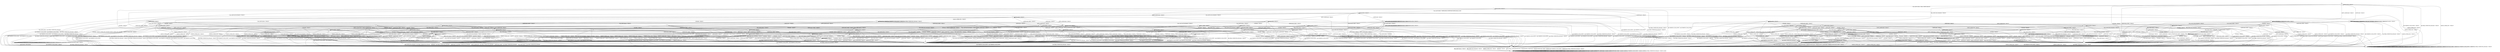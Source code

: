 digraph h15 {
s0 [label="s0"];
s1 [label="s1"];
s2 [label="s2"];
s6 [label="s6"];
s8 [label="s8"];
s11 [label="s11"];
s17 [label="s17"];
s22 [label="s22"];
s3 [label="s3"];
s4 [label="s4"];
s7 [label="s7"];
s9 [label="s9"];
s10 [label="s10"];
s15 [label="s15"];
s18 [label="s18"];
s23 [label="s23"];
s26 [label="s26"];
s29 [label="s29"];
s37 [label="s37"];
s44 [label="s44"];
s58 [label="s58"];
s5 [label="s5"];
s12 [label="s12"];
s16 [label="s16"];
s19 [label="s19"];
s20 [label="s20"];
s24 [label="s24"];
s25 [label="s25"];
s27 [label="s27"];
s30 [label="s30"];
s32 [label="s32"];
s39 [label="s39"];
s41 [label="s41"];
s47 [label="s47"];
s49 [label="s49"];
s59 [label="s59"];
s60 [label="s60"];
s61 [label="s61"];
s64 [label="s64"];
s13 [label="s13"];
s21 [label="s21"];
s28 [label="s28"];
s31 [label="s31"];
s33 [label="s33"];
s38 [label="s38"];
s40 [label="s40"];
s45 [label="s45"];
s50 [label="s50"];
s51 [label="s51"];
s52 [label="s52"];
s65 [label="s65"];
s14 [label="s14"];
s34 [label="s34"];
s35 [label="s35"];
s36 [label="s36"];
s46 [label="s46"];
s48 [label="s48"];
s53 [label="s53"];
s54 [label="s54"];
s55 [label="s55"];
s42 [label="s42"];
s43 [label="s43"];
s57 [label="s57"];
s62 [label="s62"];
s63 [label="s63"];
s56 [label="s56"];
s66 [label="s66"];
s0 -> s1 [label="RSA_CLIENT_HELLO / HELLO_VERIFY_REQUEST"];
s0 -> s2 [label="RSA_CLIENT_KEY_EXCHANGE / TIMEOUT"];
s0 -> s8 [label="CHANGE_CIPHER_SPEC / TIMEOUT"];
s0 -> s11 [label="FINISHED / TIMEOUT"];
s0 -> s0 [label="APPLICATION / TIMEOUT"];
s0 -> s22 [label="CERTIFICATE / TIMEOUT"];
s0 -> s17 [label="EMPTY_CERTIFICATE / TIMEOUT"];
s0 -> s11 [label="CERTIFICATE_VERIFY / TIMEOUT"];
s0 -> s6 [label="Alert(WARNING,CLOSE_NOTIFY) / TIMEOUT"];
s0 -> s6 [label="Alert(FATAL,UNEXPECTED_MESSAGE) / TIMEOUT"];
s1 -> s3 [label="RSA_CLIENT_HELLO / SERVER_HELLO,CERTIFICATE,SERVER_HELLO_DONE"];
s1 -> s4 [label="RSA_CLIENT_KEY_EXCHANGE / TIMEOUT"];
s1 -> s8 [label="CHANGE_CIPHER_SPEC / TIMEOUT"];
s1 -> s9 [label="FINISHED / TIMEOUT"];
s1 -> s1 [label="APPLICATION / TIMEOUT"];
s1 -> s15 [label="CERTIFICATE / TIMEOUT"];
s1 -> s18 [label="EMPTY_CERTIFICATE / TIMEOUT"];
s1 -> s9 [label="CERTIFICATE_VERIFY / TIMEOUT"];
s1 -> s6 [label="Alert(WARNING,CLOSE_NOTIFY) / Alert(WARNING,CLOSE_NOTIFY)"];
s1 -> s6 [label="Alert(FATAL,UNEXPECTED_MESSAGE) / TIMEOUT"];
s2 -> s23 [label="RSA_CLIENT_HELLO / TIMEOUT"];
s2 -> s11 [label="RSA_CLIENT_KEY_EXCHANGE / TIMEOUT"];
s2 -> s10 [label="CHANGE_CIPHER_SPEC / TIMEOUT"];
s2 -> s29 [label="FINISHED / TIMEOUT"];
s2 -> s2 [label="APPLICATION / TIMEOUT"];
s2 -> s44 [label="CERTIFICATE / TIMEOUT"];
s2 -> s44 [label="EMPTY_CERTIFICATE / TIMEOUT"];
s2 -> s58 [label="CERTIFICATE_VERIFY / TIMEOUT"];
s2 -> s6 [label="Alert(WARNING,CLOSE_NOTIFY) / TIMEOUT"];
s2 -> s6 [label="Alert(FATAL,UNEXPECTED_MESSAGE) / TIMEOUT"];
s6 -> s7 [label="RSA_CLIENT_HELLO / TIMEOUT"];
s6 -> s7 [label="RSA_CLIENT_KEY_EXCHANGE / TIMEOUT"];
s6 -> s7 [label="CHANGE_CIPHER_SPEC / TIMEOUT"];
s6 -> s7 [label="FINISHED / TIMEOUT"];
s6 -> s7 [label="APPLICATION / TIMEOUT"];
s6 -> s7 [label="CERTIFICATE / TIMEOUT"];
s6 -> s7 [label="EMPTY_CERTIFICATE / TIMEOUT"];
s6 -> s7 [label="CERTIFICATE_VERIFY / TIMEOUT"];
s6 -> s7 [label="Alert(WARNING,CLOSE_NOTIFY) / TIMEOUT"];
s6 -> s7 [label="Alert(FATAL,UNEXPECTED_MESSAGE) / TIMEOUT"];
s8 -> s8 [label="RSA_CLIENT_HELLO / TIMEOUT"];
s8 -> s8 [label="RSA_CLIENT_KEY_EXCHANGE / TIMEOUT"];
s8 -> s8 [label="CHANGE_CIPHER_SPEC / TIMEOUT"];
s8 -> s8 [label="FINISHED / TIMEOUT"];
s8 -> s8 [label="APPLICATION / TIMEOUT"];
s8 -> s8 [label="CERTIFICATE / TIMEOUT"];
s8 -> s8 [label="EMPTY_CERTIFICATE / TIMEOUT"];
s8 -> s8 [label="CERTIFICATE_VERIFY / TIMEOUT"];
s8 -> s8 [label="Alert(WARNING,CLOSE_NOTIFY) / TIMEOUT"];
s8 -> s8 [label="Alert(FATAL,UNEXPECTED_MESSAGE) / TIMEOUT"];
s11 -> s11 [label="RSA_CLIENT_HELLO / TIMEOUT"];
s11 -> s11 [label="RSA_CLIENT_KEY_EXCHANGE / TIMEOUT"];
s11 -> s8 [label="CHANGE_CIPHER_SPEC / TIMEOUT"];
s11 -> s11 [label="FINISHED / TIMEOUT"];
s11 -> s11 [label="APPLICATION / TIMEOUT"];
s11 -> s11 [label="CERTIFICATE / TIMEOUT"];
s11 -> s11 [label="EMPTY_CERTIFICATE / TIMEOUT"];
s11 -> s11 [label="CERTIFICATE_VERIFY / TIMEOUT"];
s11 -> s6 [label="Alert(WARNING,CLOSE_NOTIFY) / TIMEOUT"];
s11 -> s6 [label="Alert(FATAL,UNEXPECTED_MESSAGE) / TIMEOUT"];
s17 -> s17 [label="RSA_CLIENT_HELLO / TIMEOUT"];
s17 -> s44 [label="RSA_CLIENT_KEY_EXCHANGE / TIMEOUT"];
s17 -> s10 [label="CHANGE_CIPHER_SPEC / TIMEOUT"];
s17 -> s37 [label="FINISHED / TIMEOUT"];
s17 -> s17 [label="APPLICATION / TIMEOUT"];
s17 -> s11 [label="CERTIFICATE / TIMEOUT"];
s17 -> s11 [label="EMPTY_CERTIFICATE / TIMEOUT"];
s17 -> s26 [label="CERTIFICATE_VERIFY / TIMEOUT"];
s17 -> s6 [label="Alert(WARNING,CLOSE_NOTIFY) / TIMEOUT"];
s17 -> s6 [label="Alert(FATAL,UNEXPECTED_MESSAGE) / TIMEOUT"];
s22 -> s22 [label="RSA_CLIENT_HELLO / TIMEOUT"];
s22 -> s22 [label="RSA_CLIENT_KEY_EXCHANGE / TIMEOUT"];
s22 -> s8 [label="CHANGE_CIPHER_SPEC / TIMEOUT"];
s22 -> s22 [label="FINISHED / TIMEOUT"];
s22 -> s22 [label="APPLICATION / TIMEOUT"];
s22 -> s11 [label="CERTIFICATE / TIMEOUT"];
s22 -> s11 [label="EMPTY_CERTIFICATE / TIMEOUT"];
s22 -> s26 [label="CERTIFICATE_VERIFY / TIMEOUT"];
s22 -> s6 [label="Alert(WARNING,CLOSE_NOTIFY) / TIMEOUT"];
s22 -> s6 [label="Alert(FATAL,UNEXPECTED_MESSAGE) / TIMEOUT"];
s3 -> s6 [label="RSA_CLIENT_HELLO / Alert(FATAL,UNEXPECTED_MESSAGE)"];
s3 -> s12 [label="RSA_CLIENT_KEY_EXCHANGE / TIMEOUT"];
s3 -> s8 [label="CHANGE_CIPHER_SPEC / TIMEOUT"];
s3 -> s9 [label="FINISHED / TIMEOUT"];
s3 -> s3 [label="APPLICATION / TIMEOUT"];
s3 -> s15 [label="CERTIFICATE / TIMEOUT"];
s3 -> s18 [label="EMPTY_CERTIFICATE / TIMEOUT"];
s3 -> s9 [label="CERTIFICATE_VERIFY / TIMEOUT"];
s3 -> s6 [label="Alert(WARNING,CLOSE_NOTIFY) / Alert(WARNING,CLOSE_NOTIFY)"];
s3 -> s6 [label="Alert(FATAL,UNEXPECTED_MESSAGE) / TIMEOUT"];
s4 -> s24 [label="RSA_CLIENT_HELLO / TIMEOUT"];
s4 -> s9 [label="RSA_CLIENT_KEY_EXCHANGE / TIMEOUT"];
s4 -> s5 [label="CHANGE_CIPHER_SPEC / TIMEOUT"];
s4 -> s30 [label="FINISHED / TIMEOUT"];
s4 -> s4 [label="APPLICATION / TIMEOUT"];
s4 -> s20 [label="CERTIFICATE / TIMEOUT"];
s4 -> s20 [label="EMPTY_CERTIFICATE / TIMEOUT"];
s4 -> s16 [label="CERTIFICATE_VERIFY / TIMEOUT"];
s4 -> s6 [label="Alert(WARNING,CLOSE_NOTIFY) / Alert(WARNING,CLOSE_NOTIFY)"];
s4 -> s6 [label="Alert(FATAL,UNEXPECTED_MESSAGE) / TIMEOUT"];
s7 -> s7 [label="RSA_CLIENT_HELLO / SOCKET_CLOSED"];
s7 -> s7 [label="RSA_CLIENT_KEY_EXCHANGE / SOCKET_CLOSED"];
s7 -> s7 [label="CHANGE_CIPHER_SPEC / SOCKET_CLOSED"];
s7 -> s7 [label="FINISHED / SOCKET_CLOSED"];
s7 -> s7 [label="APPLICATION / SOCKET_CLOSED"];
s7 -> s7 [label="CERTIFICATE / SOCKET_CLOSED"];
s7 -> s7 [label="EMPTY_CERTIFICATE / SOCKET_CLOSED"];
s7 -> s7 [label="CERTIFICATE_VERIFY / SOCKET_CLOSED"];
s7 -> s7 [label="Alert(WARNING,CLOSE_NOTIFY) / SOCKET_CLOSED"];
s7 -> s7 [label="Alert(FATAL,UNEXPECTED_MESSAGE) / SOCKET_CLOSED"];
s9 -> s9 [label="RSA_CLIENT_HELLO / TIMEOUT"];
s9 -> s9 [label="RSA_CLIENT_KEY_EXCHANGE / TIMEOUT"];
s9 -> s8 [label="CHANGE_CIPHER_SPEC / TIMEOUT"];
s9 -> s9 [label="FINISHED / TIMEOUT"];
s9 -> s9 [label="APPLICATION / TIMEOUT"];
s9 -> s9 [label="CERTIFICATE / TIMEOUT"];
s9 -> s9 [label="EMPTY_CERTIFICATE / TIMEOUT"];
s9 -> s9 [label="CERTIFICATE_VERIFY / TIMEOUT"];
s9 -> s6 [label="Alert(WARNING,CLOSE_NOTIFY) / Alert(WARNING,CLOSE_NOTIFY)"];
s9 -> s6 [label="Alert(FATAL,UNEXPECTED_MESSAGE) / TIMEOUT"];
s10 -> s6 [label="RSA_CLIENT_HELLO / TIMEOUT"];
s10 -> s6 [label="RSA_CLIENT_KEY_EXCHANGE / TIMEOUT"];
s10 -> s8 [label="CHANGE_CIPHER_SPEC / TIMEOUT"];
s10 -> s6 [label="FINISHED / TIMEOUT"];
s10 -> s10 [label="APPLICATION / TIMEOUT"];
s10 -> s6 [label="CERTIFICATE / TIMEOUT"];
s10 -> s6 [label="EMPTY_CERTIFICATE / TIMEOUT"];
s10 -> s6 [label="CERTIFICATE_VERIFY / TIMEOUT"];
s10 -> s10 [label="Alert(WARNING,CLOSE_NOTIFY) / TIMEOUT"];
s10 -> s10 [label="Alert(FATAL,UNEXPECTED_MESSAGE) / TIMEOUT"];
s15 -> s25 [label="RSA_CLIENT_HELLO / TIMEOUT"];
s15 -> s15 [label="RSA_CLIENT_KEY_EXCHANGE / TIMEOUT"];
s15 -> s8 [label="CHANGE_CIPHER_SPEC / TIMEOUT"];
s15 -> s15 [label="FINISHED / TIMEOUT"];
s15 -> s15 [label="APPLICATION / TIMEOUT"];
s15 -> s9 [label="CERTIFICATE / TIMEOUT"];
s15 -> s9 [label="EMPTY_CERTIFICATE / TIMEOUT"];
s15 -> s19 [label="CERTIFICATE_VERIFY / TIMEOUT"];
s15 -> s6 [label="Alert(WARNING,CLOSE_NOTIFY) / Alert(WARNING,CLOSE_NOTIFY)"];
s15 -> s6 [label="Alert(FATAL,UNEXPECTED_MESSAGE) / TIMEOUT"];
s18 -> s27 [label="RSA_CLIENT_HELLO / TIMEOUT"];
s18 -> s20 [label="RSA_CLIENT_KEY_EXCHANGE / TIMEOUT"];
s18 -> s5 [label="CHANGE_CIPHER_SPEC / TIMEOUT"];
s18 -> s41 [label="FINISHED / TIMEOUT"];
s18 -> s18 [label="APPLICATION / TIMEOUT"];
s18 -> s9 [label="CERTIFICATE / TIMEOUT"];
s18 -> s9 [label="EMPTY_CERTIFICATE / TIMEOUT"];
s18 -> s19 [label="CERTIFICATE_VERIFY / TIMEOUT"];
s18 -> s6 [label="Alert(WARNING,CLOSE_NOTIFY) / Alert(WARNING,CLOSE_NOTIFY)"];
s18 -> s6 [label="Alert(FATAL,UNEXPECTED_MESSAGE) / TIMEOUT"];
s23 -> s11 [label="RSA_CLIENT_HELLO / TIMEOUT"];
s23 -> s11 [label="RSA_CLIENT_KEY_EXCHANGE / TIMEOUT"];
s23 -> s10 [label="CHANGE_CIPHER_SPEC / TIMEOUT"];
s23 -> s32 [label="FINISHED / TIMEOUT"];
s23 -> s23 [label="APPLICATION / TIMEOUT"];
s23 -> s47 [label="CERTIFICATE / TIMEOUT"];
s23 -> s47 [label="EMPTY_CERTIFICATE / TIMEOUT"];
s23 -> s23 [label="CERTIFICATE_VERIFY / TIMEOUT"];
s23 -> s6 [label="Alert(WARNING,CLOSE_NOTIFY) / TIMEOUT"];
s23 -> s6 [label="Alert(FATAL,UNEXPECTED_MESSAGE) / TIMEOUT"];
s26 -> s59 [label="RSA_CLIENT_HELLO / TIMEOUT"];
s26 -> s60 [label="RSA_CLIENT_KEY_EXCHANGE / TIMEOUT"];
s26 -> s10 [label="CHANGE_CIPHER_SPEC / TIMEOUT"];
s26 -> s39 [label="FINISHED / TIMEOUT"];
s26 -> s26 [label="APPLICATION / TIMEOUT"];
s26 -> s11 [label="CERTIFICATE / TIMEOUT"];
s26 -> s11 [label="EMPTY_CERTIFICATE / TIMEOUT"];
s26 -> s11 [label="CERTIFICATE_VERIFY / TIMEOUT"];
s26 -> s6 [label="Alert(WARNING,CLOSE_NOTIFY) / TIMEOUT"];
s26 -> s6 [label="Alert(FATAL,UNEXPECTED_MESSAGE) / TIMEOUT"];
s29 -> s32 [label="RSA_CLIENT_HELLO / TIMEOUT"];
s29 -> s11 [label="RSA_CLIENT_KEY_EXCHANGE / TIMEOUT"];
s29 -> s10 [label="CHANGE_CIPHER_SPEC / TIMEOUT"];
s29 -> s11 [label="FINISHED / TIMEOUT"];
s29 -> s29 [label="APPLICATION / TIMEOUT"];
s29 -> s49 [label="CERTIFICATE / TIMEOUT"];
s29 -> s49 [label="EMPTY_CERTIFICATE / TIMEOUT"];
s29 -> s61 [label="CERTIFICATE_VERIFY / TIMEOUT"];
s29 -> s6 [label="Alert(WARNING,CLOSE_NOTIFY) / TIMEOUT"];
s29 -> s6 [label="Alert(FATAL,UNEXPECTED_MESSAGE) / TIMEOUT"];
s37 -> s64 [label="RSA_CLIENT_HELLO / TIMEOUT"];
s37 -> s49 [label="RSA_CLIENT_KEY_EXCHANGE / TIMEOUT"];
s37 -> s10 [label="CHANGE_CIPHER_SPEC / TIMEOUT"];
s37 -> s11 [label="FINISHED / TIMEOUT"];
s37 -> s37 [label="APPLICATION / TIMEOUT"];
s37 -> s11 [label="CERTIFICATE / TIMEOUT"];
s37 -> s11 [label="EMPTY_CERTIFICATE / TIMEOUT"];
s37 -> s39 [label="CERTIFICATE_VERIFY / TIMEOUT"];
s37 -> s6 [label="Alert(WARNING,CLOSE_NOTIFY) / TIMEOUT"];
s37 -> s6 [label="Alert(FATAL,UNEXPECTED_MESSAGE) / TIMEOUT"];
s44 -> s47 [label="RSA_CLIENT_HELLO / TIMEOUT"];
s44 -> s11 [label="RSA_CLIENT_KEY_EXCHANGE / TIMEOUT"];
s44 -> s10 [label="CHANGE_CIPHER_SPEC / TIMEOUT"];
s44 -> s49 [label="FINISHED / TIMEOUT"];
s44 -> s44 [label="APPLICATION / TIMEOUT"];
s44 -> s11 [label="CERTIFICATE / TIMEOUT"];
s44 -> s11 [label="EMPTY_CERTIFICATE / TIMEOUT"];
s44 -> s60 [label="CERTIFICATE_VERIFY / TIMEOUT"];
s44 -> s6 [label="Alert(WARNING,CLOSE_NOTIFY) / TIMEOUT"];
s44 -> s6 [label="Alert(FATAL,UNEXPECTED_MESSAGE) / TIMEOUT"];
s58 -> s23 [label="RSA_CLIENT_HELLO / TIMEOUT"];
s58 -> s11 [label="RSA_CLIENT_KEY_EXCHANGE / TIMEOUT"];
s58 -> s10 [label="CHANGE_CIPHER_SPEC / TIMEOUT"];
s58 -> s61 [label="FINISHED / TIMEOUT"];
s58 -> s58 [label="APPLICATION / TIMEOUT"];
s58 -> s60 [label="CERTIFICATE / TIMEOUT"];
s58 -> s60 [label="EMPTY_CERTIFICATE / TIMEOUT"];
s58 -> s11 [label="CERTIFICATE_VERIFY / TIMEOUT"];
s58 -> s6 [label="Alert(WARNING,CLOSE_NOTIFY) / TIMEOUT"];
s58 -> s6 [label="Alert(FATAL,UNEXPECTED_MESSAGE) / TIMEOUT"];
s5 -> s6 [label="RSA_CLIENT_HELLO / Alert(FATAL,UNEXPECTED_MESSAGE)"];
s5 -> s6 [label="RSA_CLIENT_KEY_EXCHANGE / Alert(FATAL,UNEXPECTED_MESSAGE)"];
s5 -> s8 [label="CHANGE_CIPHER_SPEC / TIMEOUT"];
s5 -> s6 [label="FINISHED / Alert(FATAL,UNEXPECTED_MESSAGE)"];
s5 -> s5 [label="APPLICATION / TIMEOUT"];
s5 -> s6 [label="CERTIFICATE / Alert(FATAL,UNEXPECTED_MESSAGE)"];
s5 -> s6 [label="EMPTY_CERTIFICATE / Alert(FATAL,UNEXPECTED_MESSAGE)"];
s5 -> s6 [label="CERTIFICATE_VERIFY / Alert(FATAL,UNEXPECTED_MESSAGE)"];
s5 -> s5 [label="Alert(WARNING,CLOSE_NOTIFY) / TIMEOUT"];
s5 -> s5 [label="Alert(FATAL,UNEXPECTED_MESSAGE) / TIMEOUT"];
s12 -> s24 [label="RSA_CLIENT_HELLO / TIMEOUT"];
s12 -> s9 [label="RSA_CLIENT_KEY_EXCHANGE / TIMEOUT"];
s12 -> s13 [label="CHANGE_CIPHER_SPEC / TIMEOUT"];
s12 -> s30 [label="FINISHED / TIMEOUT"];
s12 -> s12 [label="APPLICATION / TIMEOUT"];
s12 -> s20 [label="CERTIFICATE / TIMEOUT"];
s12 -> s20 [label="EMPTY_CERTIFICATE / TIMEOUT"];
s12 -> s16 [label="CERTIFICATE_VERIFY / TIMEOUT"];
s12 -> s6 [label="Alert(WARNING,CLOSE_NOTIFY) / Alert(WARNING,CLOSE_NOTIFY)"];
s12 -> s6 [label="Alert(FATAL,UNEXPECTED_MESSAGE) / TIMEOUT"];
s16 -> s51 [label="RSA_CLIENT_HELLO / TIMEOUT"];
s16 -> s9 [label="RSA_CLIENT_KEY_EXCHANGE / TIMEOUT"];
s16 -> s5 [label="CHANGE_CIPHER_SPEC / TIMEOUT"];
s16 -> s31 [label="FINISHED / TIMEOUT"];
s16 -> s16 [label="APPLICATION / TIMEOUT"];
s16 -> s21 [label="CERTIFICATE / TIMEOUT"];
s16 -> s21 [label="EMPTY_CERTIFICATE / TIMEOUT"];
s16 -> s9 [label="CERTIFICATE_VERIFY / TIMEOUT"];
s16 -> s6 [label="Alert(WARNING,CLOSE_NOTIFY) / Alert(WARNING,CLOSE_NOTIFY)"];
s16 -> s6 [label="Alert(FATAL,UNEXPECTED_MESSAGE) / TIMEOUT"];
s19 -> s52 [label="RSA_CLIENT_HELLO / TIMEOUT"];
s19 -> s21 [label="RSA_CLIENT_KEY_EXCHANGE / TIMEOUT"];
s19 -> s5 [label="CHANGE_CIPHER_SPEC / TIMEOUT"];
s19 -> s38 [label="FINISHED / TIMEOUT"];
s19 -> s19 [label="APPLICATION / TIMEOUT"];
s19 -> s9 [label="CERTIFICATE / TIMEOUT"];
s19 -> s9 [label="EMPTY_CERTIFICATE / TIMEOUT"];
s19 -> s9 [label="CERTIFICATE_VERIFY / TIMEOUT"];
s19 -> s6 [label="Alert(WARNING,CLOSE_NOTIFY) / Alert(WARNING,CLOSE_NOTIFY)"];
s19 -> s6 [label="Alert(FATAL,UNEXPECTED_MESSAGE) / TIMEOUT"];
s20 -> s28 [label="RSA_CLIENT_HELLO / TIMEOUT"];
s20 -> s9 [label="RSA_CLIENT_KEY_EXCHANGE / TIMEOUT"];
s20 -> s5 [label="CHANGE_CIPHER_SPEC / TIMEOUT"];
s20 -> s45 [label="FINISHED / TIMEOUT"];
s20 -> s20 [label="APPLICATION / TIMEOUT"];
s20 -> s9 [label="CERTIFICATE / TIMEOUT"];
s20 -> s9 [label="EMPTY_CERTIFICATE / TIMEOUT"];
s20 -> s21 [label="CERTIFICATE_VERIFY / TIMEOUT"];
s20 -> s6 [label="Alert(WARNING,CLOSE_NOTIFY) / Alert(WARNING,CLOSE_NOTIFY)"];
s20 -> s6 [label="Alert(FATAL,UNEXPECTED_MESSAGE) / TIMEOUT"];
s24 -> s9 [label="RSA_CLIENT_HELLO / TIMEOUT"];
s24 -> s9 [label="RSA_CLIENT_KEY_EXCHANGE / TIMEOUT"];
s24 -> s5 [label="CHANGE_CIPHER_SPEC / TIMEOUT"];
s24 -> s33 [label="FINISHED / TIMEOUT"];
s24 -> s24 [label="APPLICATION / TIMEOUT"];
s24 -> s28 [label="CERTIFICATE / TIMEOUT"];
s24 -> s28 [label="EMPTY_CERTIFICATE / TIMEOUT"];
s24 -> s51 [label="CERTIFICATE_VERIFY / TIMEOUT"];
s24 -> s6 [label="Alert(WARNING,CLOSE_NOTIFY) / Alert(WARNING,CLOSE_NOTIFY)"];
s24 -> s6 [label="Alert(FATAL,UNEXPECTED_MESSAGE) / TIMEOUT"];
s25 -> s9 [label="RSA_CLIENT_HELLO / TIMEOUT"];
s25 -> s25 [label="RSA_CLIENT_KEY_EXCHANGE / TIMEOUT"];
s25 -> s8 [label="CHANGE_CIPHER_SPEC / TIMEOUT"];
s25 -> s25 [label="FINISHED / TIMEOUT"];
s25 -> s25 [label="APPLICATION / TIMEOUT"];
s25 -> s9 [label="CERTIFICATE / TIMEOUT"];
s25 -> s9 [label="EMPTY_CERTIFICATE / TIMEOUT"];
s25 -> s52 [label="CERTIFICATE_VERIFY / TIMEOUT"];
s25 -> s6 [label="Alert(WARNING,CLOSE_NOTIFY) / Alert(WARNING,CLOSE_NOTIFY)"];
s25 -> s6 [label="Alert(FATAL,UNEXPECTED_MESSAGE) / TIMEOUT"];
s27 -> s9 [label="RSA_CLIENT_HELLO / TIMEOUT"];
s27 -> s28 [label="RSA_CLIENT_KEY_EXCHANGE / TIMEOUT"];
s27 -> s5 [label="CHANGE_CIPHER_SPEC / TIMEOUT"];
s27 -> s40 [label="FINISHED / TIMEOUT"];
s27 -> s27 [label="APPLICATION / TIMEOUT"];
s27 -> s9 [label="CERTIFICATE / TIMEOUT"];
s27 -> s9 [label="EMPTY_CERTIFICATE / TIMEOUT"];
s27 -> s52 [label="CERTIFICATE_VERIFY / TIMEOUT"];
s27 -> s6 [label="Alert(WARNING,CLOSE_NOTIFY) / Alert(WARNING,CLOSE_NOTIFY)"];
s27 -> s6 [label="Alert(FATAL,UNEXPECTED_MESSAGE) / TIMEOUT"];
s30 -> s33 [label="RSA_CLIENT_HELLO / TIMEOUT"];
s30 -> s9 [label="RSA_CLIENT_KEY_EXCHANGE / TIMEOUT"];
s30 -> s5 [label="CHANGE_CIPHER_SPEC / TIMEOUT"];
s30 -> s9 [label="FINISHED / TIMEOUT"];
s30 -> s30 [label="APPLICATION / TIMEOUT"];
s30 -> s45 [label="CERTIFICATE / TIMEOUT"];
s30 -> s45 [label="EMPTY_CERTIFICATE / TIMEOUT"];
s30 -> s31 [label="CERTIFICATE_VERIFY / TIMEOUT"];
s30 -> s6 [label="Alert(WARNING,CLOSE_NOTIFY) / Alert(WARNING,CLOSE_NOTIFY)"];
s30 -> s6 [label="Alert(FATAL,UNEXPECTED_MESSAGE) / TIMEOUT"];
s32 -> s11 [label="RSA_CLIENT_HELLO / TIMEOUT"];
s32 -> s11 [label="RSA_CLIENT_KEY_EXCHANGE / TIMEOUT"];
s32 -> s10 [label="CHANGE_CIPHER_SPEC / TIMEOUT"];
s32 -> s11 [label="FINISHED / TIMEOUT"];
s32 -> s32 [label="APPLICATION / TIMEOUT"];
s32 -> s50 [label="CERTIFICATE / TIMEOUT"];
s32 -> s50 [label="EMPTY_CERTIFICATE / TIMEOUT"];
s32 -> s32 [label="CERTIFICATE_VERIFY / TIMEOUT"];
s32 -> s6 [label="Alert(WARNING,CLOSE_NOTIFY) / TIMEOUT"];
s32 -> s6 [label="Alert(FATAL,UNEXPECTED_MESSAGE) / TIMEOUT"];
s39 -> s64 [label="RSA_CLIENT_HELLO / TIMEOUT"];
s39 -> s65 [label="RSA_CLIENT_KEY_EXCHANGE / TIMEOUT"];
s39 -> s10 [label="CHANGE_CIPHER_SPEC / TIMEOUT"];
s39 -> s11 [label="FINISHED / TIMEOUT"];
s39 -> s39 [label="APPLICATION / TIMEOUT"];
s39 -> s11 [label="CERTIFICATE / TIMEOUT"];
s39 -> s11 [label="EMPTY_CERTIFICATE / TIMEOUT"];
s39 -> s11 [label="CERTIFICATE_VERIFY / TIMEOUT"];
s39 -> s6 [label="Alert(WARNING,CLOSE_NOTIFY) / TIMEOUT"];
s39 -> s6 [label="Alert(FATAL,UNEXPECTED_MESSAGE) / TIMEOUT"];
s41 -> s40 [label="RSA_CLIENT_HELLO / TIMEOUT"];
s41 -> s45 [label="RSA_CLIENT_KEY_EXCHANGE / TIMEOUT"];
s41 -> s5 [label="CHANGE_CIPHER_SPEC / TIMEOUT"];
s41 -> s9 [label="FINISHED / TIMEOUT"];
s41 -> s41 [label="APPLICATION / TIMEOUT"];
s41 -> s9 [label="CERTIFICATE / TIMEOUT"];
s41 -> s9 [label="EMPTY_CERTIFICATE / TIMEOUT"];
s41 -> s38 [label="CERTIFICATE_VERIFY / TIMEOUT"];
s41 -> s6 [label="Alert(WARNING,CLOSE_NOTIFY) / Alert(WARNING,CLOSE_NOTIFY)"];
s41 -> s6 [label="Alert(FATAL,UNEXPECTED_MESSAGE) / TIMEOUT"];
s47 -> s11 [label="RSA_CLIENT_HELLO / TIMEOUT"];
s47 -> s11 [label="RSA_CLIENT_KEY_EXCHANGE / TIMEOUT"];
s47 -> s10 [label="CHANGE_CIPHER_SPEC / TIMEOUT"];
s47 -> s50 [label="FINISHED / TIMEOUT"];
s47 -> s47 [label="APPLICATION / TIMEOUT"];
s47 -> s11 [label="CERTIFICATE / TIMEOUT"];
s47 -> s11 [label="EMPTY_CERTIFICATE / TIMEOUT"];
s47 -> s47 [label="CERTIFICATE_VERIFY / TIMEOUT"];
s47 -> s6 [label="Alert(WARNING,CLOSE_NOTIFY) / TIMEOUT"];
s47 -> s6 [label="Alert(FATAL,UNEXPECTED_MESSAGE) / TIMEOUT"];
s49 -> s50 [label="RSA_CLIENT_HELLO / TIMEOUT"];
s49 -> s11 [label="RSA_CLIENT_KEY_EXCHANGE / TIMEOUT"];
s49 -> s10 [label="CHANGE_CIPHER_SPEC / TIMEOUT"];
s49 -> s11 [label="FINISHED / TIMEOUT"];
s49 -> s49 [label="APPLICATION / TIMEOUT"];
s49 -> s11 [label="CERTIFICATE / TIMEOUT"];
s49 -> s11 [label="EMPTY_CERTIFICATE / TIMEOUT"];
s49 -> s65 [label="CERTIFICATE_VERIFY / TIMEOUT"];
s49 -> s6 [label="Alert(WARNING,CLOSE_NOTIFY) / TIMEOUT"];
s49 -> s6 [label="Alert(FATAL,UNEXPECTED_MESSAGE) / TIMEOUT"];
s59 -> s11 [label="RSA_CLIENT_HELLO / TIMEOUT"];
s59 -> s47 [label="RSA_CLIENT_KEY_EXCHANGE / TIMEOUT"];
s59 -> s10 [label="CHANGE_CIPHER_SPEC / TIMEOUT"];
s59 -> s64 [label="FINISHED / TIMEOUT"];
s59 -> s59 [label="APPLICATION / TIMEOUT"];
s59 -> s11 [label="CERTIFICATE / TIMEOUT"];
s59 -> s11 [label="EMPTY_CERTIFICATE / TIMEOUT"];
s59 -> s11 [label="CERTIFICATE_VERIFY / TIMEOUT"];
s59 -> s6 [label="Alert(WARNING,CLOSE_NOTIFY) / TIMEOUT"];
s59 -> s6 [label="Alert(FATAL,UNEXPECTED_MESSAGE) / TIMEOUT"];
s60 -> s47 [label="RSA_CLIENT_HELLO / TIMEOUT"];
s60 -> s11 [label="RSA_CLIENT_KEY_EXCHANGE / TIMEOUT"];
s60 -> s10 [label="CHANGE_CIPHER_SPEC / TIMEOUT"];
s60 -> s65 [label="FINISHED / TIMEOUT"];
s60 -> s60 [label="APPLICATION / TIMEOUT"];
s60 -> s11 [label="CERTIFICATE / TIMEOUT"];
s60 -> s11 [label="EMPTY_CERTIFICATE / TIMEOUT"];
s60 -> s11 [label="CERTIFICATE_VERIFY / TIMEOUT"];
s60 -> s6 [label="Alert(WARNING,CLOSE_NOTIFY) / TIMEOUT"];
s60 -> s6 [label="Alert(FATAL,UNEXPECTED_MESSAGE) / TIMEOUT"];
s61 -> s32 [label="RSA_CLIENT_HELLO / TIMEOUT"];
s61 -> s11 [label="RSA_CLIENT_KEY_EXCHANGE / TIMEOUT"];
s61 -> s10 [label="CHANGE_CIPHER_SPEC / TIMEOUT"];
s61 -> s11 [label="FINISHED / TIMEOUT"];
s61 -> s61 [label="APPLICATION / TIMEOUT"];
s61 -> s65 [label="CERTIFICATE / TIMEOUT"];
s61 -> s65 [label="EMPTY_CERTIFICATE / TIMEOUT"];
s61 -> s11 [label="CERTIFICATE_VERIFY / TIMEOUT"];
s61 -> s6 [label="Alert(WARNING,CLOSE_NOTIFY) / TIMEOUT"];
s61 -> s6 [label="Alert(FATAL,UNEXPECTED_MESSAGE) / TIMEOUT"];
s64 -> s11 [label="RSA_CLIENT_HELLO / TIMEOUT"];
s64 -> s50 [label="RSA_CLIENT_KEY_EXCHANGE / TIMEOUT"];
s64 -> s10 [label="CHANGE_CIPHER_SPEC / TIMEOUT"];
s64 -> s11 [label="FINISHED / TIMEOUT"];
s64 -> s64 [label="APPLICATION / TIMEOUT"];
s64 -> s11 [label="CERTIFICATE / TIMEOUT"];
s64 -> s11 [label="EMPTY_CERTIFICATE / TIMEOUT"];
s64 -> s64 [label="CERTIFICATE_VERIFY / TIMEOUT"];
s64 -> s6 [label="Alert(WARNING,CLOSE_NOTIFY) / TIMEOUT"];
s64 -> s6 [label="Alert(FATAL,UNEXPECTED_MESSAGE) / TIMEOUT"];
s13 -> s34 [label="RSA_CLIENT_HELLO / TIMEOUT"];
s13 -> s9 [label="RSA_CLIENT_KEY_EXCHANGE / TIMEOUT"];
s13 -> s8 [label="CHANGE_CIPHER_SPEC / TIMEOUT"];
s13 -> s14 [label="FINISHED / CHANGE_CIPHER_SPEC,FINISHED,CHANGE_CIPHER_SPEC,FINISHED"];
s13 -> s13 [label="APPLICATION / TIMEOUT"];
s13 -> s35 [label="CERTIFICATE / TIMEOUT"];
s13 -> s35 [label="EMPTY_CERTIFICATE / TIMEOUT"];
s13 -> s36 [label="CERTIFICATE_VERIFY / TIMEOUT"];
s13 -> s13 [label="Alert(WARNING,CLOSE_NOTIFY) / TIMEOUT"];
s13 -> s13 [label="Alert(FATAL,UNEXPECTED_MESSAGE) / TIMEOUT"];
s21 -> s53 [label="RSA_CLIENT_HELLO / TIMEOUT"];
s21 -> s9 [label="RSA_CLIENT_KEY_EXCHANGE / TIMEOUT"];
s21 -> s5 [label="CHANGE_CIPHER_SPEC / TIMEOUT"];
s21 -> s46 [label="FINISHED / TIMEOUT"];
s21 -> s21 [label="APPLICATION / TIMEOUT"];
s21 -> s9 [label="CERTIFICATE / TIMEOUT"];
s21 -> s9 [label="EMPTY_CERTIFICATE / TIMEOUT"];
s21 -> s9 [label="CERTIFICATE_VERIFY / TIMEOUT"];
s21 -> s6 [label="Alert(WARNING,CLOSE_NOTIFY) / Alert(WARNING,CLOSE_NOTIFY)"];
s21 -> s6 [label="Alert(FATAL,UNEXPECTED_MESSAGE) / TIMEOUT"];
s28 -> s9 [label="RSA_CLIENT_HELLO / TIMEOUT"];
s28 -> s9 [label="RSA_CLIENT_KEY_EXCHANGE / TIMEOUT"];
s28 -> s5 [label="CHANGE_CIPHER_SPEC / TIMEOUT"];
s28 -> s48 [label="FINISHED / TIMEOUT"];
s28 -> s28 [label="APPLICATION / TIMEOUT"];
s28 -> s9 [label="CERTIFICATE / TIMEOUT"];
s28 -> s9 [label="EMPTY_CERTIFICATE / TIMEOUT"];
s28 -> s53 [label="CERTIFICATE_VERIFY / TIMEOUT"];
s28 -> s6 [label="Alert(WARNING,CLOSE_NOTIFY) / Alert(WARNING,CLOSE_NOTIFY)"];
s28 -> s6 [label="Alert(FATAL,UNEXPECTED_MESSAGE) / TIMEOUT"];
s31 -> s54 [label="RSA_CLIENT_HELLO / TIMEOUT"];
s31 -> s9 [label="RSA_CLIENT_KEY_EXCHANGE / TIMEOUT"];
s31 -> s5 [label="CHANGE_CIPHER_SPEC / TIMEOUT"];
s31 -> s9 [label="FINISHED / TIMEOUT"];
s31 -> s31 [label="APPLICATION / TIMEOUT"];
s31 -> s46 [label="CERTIFICATE / TIMEOUT"];
s31 -> s46 [label="EMPTY_CERTIFICATE / TIMEOUT"];
s31 -> s9 [label="CERTIFICATE_VERIFY / TIMEOUT"];
s31 -> s6 [label="Alert(WARNING,CLOSE_NOTIFY) / Alert(WARNING,CLOSE_NOTIFY)"];
s31 -> s6 [label="Alert(FATAL,UNEXPECTED_MESSAGE) / TIMEOUT"];
s33 -> s9 [label="RSA_CLIENT_HELLO / TIMEOUT"];
s33 -> s9 [label="RSA_CLIENT_KEY_EXCHANGE / TIMEOUT"];
s33 -> s5 [label="CHANGE_CIPHER_SPEC / TIMEOUT"];
s33 -> s9 [label="FINISHED / TIMEOUT"];
s33 -> s33 [label="APPLICATION / TIMEOUT"];
s33 -> s48 [label="CERTIFICATE / TIMEOUT"];
s33 -> s48 [label="EMPTY_CERTIFICATE / TIMEOUT"];
s33 -> s54 [label="CERTIFICATE_VERIFY / TIMEOUT"];
s33 -> s6 [label="Alert(WARNING,CLOSE_NOTIFY) / Alert(WARNING,CLOSE_NOTIFY)"];
s33 -> s6 [label="Alert(FATAL,UNEXPECTED_MESSAGE) / TIMEOUT"];
s38 -> s55 [label="RSA_CLIENT_HELLO / TIMEOUT"];
s38 -> s46 [label="RSA_CLIENT_KEY_EXCHANGE / TIMEOUT"];
s38 -> s5 [label="CHANGE_CIPHER_SPEC / TIMEOUT"];
s38 -> s9 [label="FINISHED / TIMEOUT"];
s38 -> s38 [label="APPLICATION / TIMEOUT"];
s38 -> s9 [label="CERTIFICATE / TIMEOUT"];
s38 -> s9 [label="EMPTY_CERTIFICATE / TIMEOUT"];
s38 -> s9 [label="CERTIFICATE_VERIFY / TIMEOUT"];
s38 -> s6 [label="Alert(WARNING,CLOSE_NOTIFY) / Alert(WARNING,CLOSE_NOTIFY)"];
s38 -> s6 [label="Alert(FATAL,UNEXPECTED_MESSAGE) / TIMEOUT"];
s40 -> s9 [label="RSA_CLIENT_HELLO / TIMEOUT"];
s40 -> s48 [label="RSA_CLIENT_KEY_EXCHANGE / TIMEOUT"];
s40 -> s5 [label="CHANGE_CIPHER_SPEC / TIMEOUT"];
s40 -> s9 [label="FINISHED / TIMEOUT"];
s40 -> s40 [label="APPLICATION / TIMEOUT"];
s40 -> s9 [label="CERTIFICATE / TIMEOUT"];
s40 -> s9 [label="EMPTY_CERTIFICATE / TIMEOUT"];
s40 -> s55 [label="CERTIFICATE_VERIFY / TIMEOUT"];
s40 -> s6 [label="Alert(WARNING,CLOSE_NOTIFY) / Alert(WARNING,CLOSE_NOTIFY)"];
s40 -> s6 [label="Alert(FATAL,UNEXPECTED_MESSAGE) / TIMEOUT"];
s45 -> s48 [label="RSA_CLIENT_HELLO / TIMEOUT"];
s45 -> s9 [label="RSA_CLIENT_KEY_EXCHANGE / TIMEOUT"];
s45 -> s5 [label="CHANGE_CIPHER_SPEC / TIMEOUT"];
s45 -> s9 [label="FINISHED / TIMEOUT"];
s45 -> s45 [label="APPLICATION / TIMEOUT"];
s45 -> s9 [label="CERTIFICATE / TIMEOUT"];
s45 -> s9 [label="EMPTY_CERTIFICATE / TIMEOUT"];
s45 -> s46 [label="CERTIFICATE_VERIFY / TIMEOUT"];
s45 -> s6 [label="Alert(WARNING,CLOSE_NOTIFY) / Alert(WARNING,CLOSE_NOTIFY)"];
s45 -> s6 [label="Alert(FATAL,UNEXPECTED_MESSAGE) / TIMEOUT"];
s50 -> s11 [label="RSA_CLIENT_HELLO / TIMEOUT"];
s50 -> s11 [label="RSA_CLIENT_KEY_EXCHANGE / TIMEOUT"];
s50 -> s10 [label="CHANGE_CIPHER_SPEC / TIMEOUT"];
s50 -> s11 [label="FINISHED / TIMEOUT"];
s50 -> s50 [label="APPLICATION / TIMEOUT"];
s50 -> s11 [label="CERTIFICATE / TIMEOUT"];
s50 -> s11 [label="EMPTY_CERTIFICATE / TIMEOUT"];
s50 -> s50 [label="CERTIFICATE_VERIFY / TIMEOUT"];
s50 -> s6 [label="Alert(WARNING,CLOSE_NOTIFY) / TIMEOUT"];
s50 -> s6 [label="Alert(FATAL,UNEXPECTED_MESSAGE) / TIMEOUT"];
s51 -> s9 [label="RSA_CLIENT_HELLO / TIMEOUT"];
s51 -> s9 [label="RSA_CLIENT_KEY_EXCHANGE / TIMEOUT"];
s51 -> s5 [label="CHANGE_CIPHER_SPEC / TIMEOUT"];
s51 -> s54 [label="FINISHED / TIMEOUT"];
s51 -> s51 [label="APPLICATION / TIMEOUT"];
s51 -> s53 [label="CERTIFICATE / TIMEOUT"];
s51 -> s53 [label="EMPTY_CERTIFICATE / TIMEOUT"];
s51 -> s9 [label="CERTIFICATE_VERIFY / TIMEOUT"];
s51 -> s6 [label="Alert(WARNING,CLOSE_NOTIFY) / Alert(WARNING,CLOSE_NOTIFY)"];
s51 -> s6 [label="Alert(FATAL,UNEXPECTED_MESSAGE) / TIMEOUT"];
s52 -> s9 [label="RSA_CLIENT_HELLO / TIMEOUT"];
s52 -> s53 [label="RSA_CLIENT_KEY_EXCHANGE / TIMEOUT"];
s52 -> s5 [label="CHANGE_CIPHER_SPEC / TIMEOUT"];
s52 -> s55 [label="FINISHED / TIMEOUT"];
s52 -> s52 [label="APPLICATION / TIMEOUT"];
s52 -> s9 [label="CERTIFICATE / TIMEOUT"];
s52 -> s9 [label="EMPTY_CERTIFICATE / TIMEOUT"];
s52 -> s9 [label="CERTIFICATE_VERIFY / TIMEOUT"];
s52 -> s6 [label="Alert(WARNING,CLOSE_NOTIFY) / Alert(WARNING,CLOSE_NOTIFY)"];
s52 -> s6 [label="Alert(FATAL,UNEXPECTED_MESSAGE) / TIMEOUT"];
s65 -> s50 [label="RSA_CLIENT_HELLO / TIMEOUT"];
s65 -> s11 [label="RSA_CLIENT_KEY_EXCHANGE / TIMEOUT"];
s65 -> s10 [label="CHANGE_CIPHER_SPEC / TIMEOUT"];
s65 -> s11 [label="FINISHED / TIMEOUT"];
s65 -> s65 [label="APPLICATION / TIMEOUT"];
s65 -> s11 [label="CERTIFICATE / TIMEOUT"];
s65 -> s11 [label="EMPTY_CERTIFICATE / TIMEOUT"];
s65 -> s11 [label="CERTIFICATE_VERIFY / TIMEOUT"];
s65 -> s6 [label="Alert(WARNING,CLOSE_NOTIFY) / TIMEOUT"];
s65 -> s6 [label="Alert(FATAL,UNEXPECTED_MESSAGE) / TIMEOUT"];
s14 -> s14 [label="RSA_CLIENT_HELLO / TIMEOUT"];
s14 -> s14 [label="RSA_CLIENT_KEY_EXCHANGE / TIMEOUT"];
s14 -> s8 [label="CHANGE_CIPHER_SPEC / TIMEOUT"];
s14 -> s14 [label="FINISHED / TIMEOUT"];
s14 -> s6 [label="APPLICATION / APPLICATION"];
s14 -> s14 [label="CERTIFICATE / TIMEOUT"];
s14 -> s14 [label="EMPTY_CERTIFICATE / TIMEOUT"];
s14 -> s14 [label="CERTIFICATE_VERIFY / TIMEOUT"];
s14 -> s6 [label="Alert(WARNING,CLOSE_NOTIFY) / TIMEOUT"];
s14 -> s6 [label="Alert(FATAL,UNEXPECTED_MESSAGE) / TIMEOUT"];
s34 -> s9 [label="RSA_CLIENT_HELLO / TIMEOUT"];
s34 -> s9 [label="RSA_CLIENT_KEY_EXCHANGE / TIMEOUT"];
s34 -> s5 [label="CHANGE_CIPHER_SPEC / TIMEOUT"];
s34 -> s33 [label="FINISHED / TIMEOUT"];
s34 -> s9 [label="APPLICATION / TIMEOUT"];
s34 -> s42 [label="CERTIFICATE / TIMEOUT"];
s34 -> s42 [label="EMPTY_CERTIFICATE / TIMEOUT"];
s34 -> s51 [label="CERTIFICATE_VERIFY / TIMEOUT"];
s34 -> s6 [label="Alert(WARNING,CLOSE_NOTIFY) / Alert(WARNING,CLOSE_NOTIFY)"];
s34 -> s6 [label="Alert(FATAL,UNEXPECTED_MESSAGE) / TIMEOUT"];
s35 -> s42 [label="RSA_CLIENT_HELLO / TIMEOUT"];
s35 -> s9 [label="RSA_CLIENT_KEY_EXCHANGE / TIMEOUT"];
s35 -> s5 [label="CHANGE_CIPHER_SPEC / TIMEOUT"];
s35 -> s62 [label="FINISHED / TIMEOUT"];
s35 -> s9 [label="APPLICATION / TIMEOUT"];
s35 -> s9 [label="CERTIFICATE / TIMEOUT"];
s35 -> s9 [label="EMPTY_CERTIFICATE / TIMEOUT"];
s35 -> s43 [label="CERTIFICATE_VERIFY / TIMEOUT"];
s35 -> s6 [label="Alert(WARNING,CLOSE_NOTIFY) / Alert(WARNING,CLOSE_NOTIFY)"];
s35 -> s6 [label="Alert(FATAL,UNEXPECTED_MESSAGE) / TIMEOUT"];
s36 -> s51 [label="RSA_CLIENT_HELLO / TIMEOUT"];
s36 -> s9 [label="RSA_CLIENT_KEY_EXCHANGE / TIMEOUT"];
s36 -> s5 [label="CHANGE_CIPHER_SPEC / TIMEOUT"];
s36 -> s63 [label="FINISHED / TIMEOUT"];
s36 -> s9 [label="APPLICATION / TIMEOUT"];
s36 -> s43 [label="CERTIFICATE / TIMEOUT"];
s36 -> s43 [label="EMPTY_CERTIFICATE / TIMEOUT"];
s36 -> s9 [label="CERTIFICATE_VERIFY / TIMEOUT"];
s36 -> s6 [label="Alert(WARNING,CLOSE_NOTIFY) / Alert(WARNING,CLOSE_NOTIFY)"];
s36 -> s6 [label="Alert(FATAL,UNEXPECTED_MESSAGE) / TIMEOUT"];
s46 -> s57 [label="RSA_CLIENT_HELLO / TIMEOUT"];
s46 -> s9 [label="RSA_CLIENT_KEY_EXCHANGE / TIMEOUT"];
s46 -> s5 [label="CHANGE_CIPHER_SPEC / TIMEOUT"];
s46 -> s9 [label="FINISHED / TIMEOUT"];
s46 -> s46 [label="APPLICATION / TIMEOUT"];
s46 -> s9 [label="CERTIFICATE / TIMEOUT"];
s46 -> s9 [label="EMPTY_CERTIFICATE / TIMEOUT"];
s46 -> s9 [label="CERTIFICATE_VERIFY / TIMEOUT"];
s46 -> s6 [label="Alert(WARNING,CLOSE_NOTIFY) / Alert(WARNING,CLOSE_NOTIFY)"];
s46 -> s6 [label="Alert(FATAL,UNEXPECTED_MESSAGE) / TIMEOUT"];
s48 -> s9 [label="RSA_CLIENT_HELLO / TIMEOUT"];
s48 -> s9 [label="RSA_CLIENT_KEY_EXCHANGE / TIMEOUT"];
s48 -> s5 [label="CHANGE_CIPHER_SPEC / TIMEOUT"];
s48 -> s9 [label="FINISHED / TIMEOUT"];
s48 -> s48 [label="APPLICATION / TIMEOUT"];
s48 -> s9 [label="CERTIFICATE / TIMEOUT"];
s48 -> s9 [label="EMPTY_CERTIFICATE / TIMEOUT"];
s48 -> s57 [label="CERTIFICATE_VERIFY / TIMEOUT"];
s48 -> s6 [label="Alert(WARNING,CLOSE_NOTIFY) / Alert(WARNING,CLOSE_NOTIFY)"];
s48 -> s6 [label="Alert(FATAL,UNEXPECTED_MESSAGE) / TIMEOUT"];
s53 -> s9 [label="RSA_CLIENT_HELLO / TIMEOUT"];
s53 -> s9 [label="RSA_CLIENT_KEY_EXCHANGE / TIMEOUT"];
s53 -> s5 [label="CHANGE_CIPHER_SPEC / TIMEOUT"];
s53 -> s57 [label="FINISHED / TIMEOUT"];
s53 -> s53 [label="APPLICATION / TIMEOUT"];
s53 -> s9 [label="CERTIFICATE / TIMEOUT"];
s53 -> s9 [label="EMPTY_CERTIFICATE / TIMEOUT"];
s53 -> s9 [label="CERTIFICATE_VERIFY / TIMEOUT"];
s53 -> s6 [label="Alert(WARNING,CLOSE_NOTIFY) / Alert(WARNING,CLOSE_NOTIFY)"];
s53 -> s6 [label="Alert(FATAL,UNEXPECTED_MESSAGE) / TIMEOUT"];
s54 -> s9 [label="RSA_CLIENT_HELLO / TIMEOUT"];
s54 -> s9 [label="RSA_CLIENT_KEY_EXCHANGE / TIMEOUT"];
s54 -> s5 [label="CHANGE_CIPHER_SPEC / TIMEOUT"];
s54 -> s9 [label="FINISHED / TIMEOUT"];
s54 -> s54 [label="APPLICATION / TIMEOUT"];
s54 -> s57 [label="CERTIFICATE / TIMEOUT"];
s54 -> s57 [label="EMPTY_CERTIFICATE / TIMEOUT"];
s54 -> s9 [label="CERTIFICATE_VERIFY / TIMEOUT"];
s54 -> s6 [label="Alert(WARNING,CLOSE_NOTIFY) / Alert(WARNING,CLOSE_NOTIFY)"];
s54 -> s6 [label="Alert(FATAL,UNEXPECTED_MESSAGE) / TIMEOUT"];
s55 -> s9 [label="RSA_CLIENT_HELLO / TIMEOUT"];
s55 -> s57 [label="RSA_CLIENT_KEY_EXCHANGE / TIMEOUT"];
s55 -> s5 [label="CHANGE_CIPHER_SPEC / TIMEOUT"];
s55 -> s9 [label="FINISHED / TIMEOUT"];
s55 -> s55 [label="APPLICATION / TIMEOUT"];
s55 -> s9 [label="CERTIFICATE / TIMEOUT"];
s55 -> s9 [label="EMPTY_CERTIFICATE / TIMEOUT"];
s55 -> s9 [label="CERTIFICATE_VERIFY / TIMEOUT"];
s55 -> s6 [label="Alert(WARNING,CLOSE_NOTIFY) / Alert(WARNING,CLOSE_NOTIFY)"];
s55 -> s6 [label="Alert(FATAL,UNEXPECTED_MESSAGE) / TIMEOUT"];
s42 -> s9 [label="RSA_CLIENT_HELLO / TIMEOUT"];
s42 -> s9 [label="RSA_CLIENT_KEY_EXCHANGE / TIMEOUT"];
s42 -> s5 [label="CHANGE_CIPHER_SPEC / TIMEOUT"];
s42 -> s48 [label="FINISHED / TIMEOUT"];
s42 -> s9 [label="APPLICATION / TIMEOUT"];
s42 -> s9 [label="CERTIFICATE / TIMEOUT"];
s42 -> s9 [label="EMPTY_CERTIFICATE / TIMEOUT"];
s42 -> s56 [label="CERTIFICATE_VERIFY / TIMEOUT"];
s42 -> s6 [label="Alert(WARNING,CLOSE_NOTIFY) / Alert(WARNING,CLOSE_NOTIFY)"];
s42 -> s6 [label="Alert(FATAL,UNEXPECTED_MESSAGE) / TIMEOUT"];
s43 -> s56 [label="RSA_CLIENT_HELLO / TIMEOUT"];
s43 -> s9 [label="RSA_CLIENT_KEY_EXCHANGE / TIMEOUT"];
s43 -> s5 [label="CHANGE_CIPHER_SPEC / TIMEOUT"];
s43 -> s66 [label="FINISHED / TIMEOUT"];
s43 -> s9 [label="APPLICATION / TIMEOUT"];
s43 -> s9 [label="CERTIFICATE / TIMEOUT"];
s43 -> s9 [label="EMPTY_CERTIFICATE / TIMEOUT"];
s43 -> s9 [label="CERTIFICATE_VERIFY / TIMEOUT"];
s43 -> s6 [label="Alert(WARNING,CLOSE_NOTIFY) / Alert(WARNING,CLOSE_NOTIFY)"];
s43 -> s6 [label="Alert(FATAL,UNEXPECTED_MESSAGE) / TIMEOUT"];
s57 -> s9 [label="RSA_CLIENT_HELLO / TIMEOUT"];
s57 -> s9 [label="RSA_CLIENT_KEY_EXCHANGE / TIMEOUT"];
s57 -> s5 [label="CHANGE_CIPHER_SPEC / TIMEOUT"];
s57 -> s9 [label="FINISHED / TIMEOUT"];
s57 -> s57 [label="APPLICATION / TIMEOUT"];
s57 -> s9 [label="CERTIFICATE / TIMEOUT"];
s57 -> s9 [label="EMPTY_CERTIFICATE / TIMEOUT"];
s57 -> s9 [label="CERTIFICATE_VERIFY / TIMEOUT"];
s57 -> s6 [label="Alert(WARNING,CLOSE_NOTIFY) / Alert(WARNING,CLOSE_NOTIFY)"];
s57 -> s6 [label="Alert(FATAL,UNEXPECTED_MESSAGE) / TIMEOUT"];
s62 -> s48 [label="RSA_CLIENT_HELLO / TIMEOUT"];
s62 -> s9 [label="RSA_CLIENT_KEY_EXCHANGE / TIMEOUT"];
s62 -> s5 [label="CHANGE_CIPHER_SPEC / TIMEOUT"];
s62 -> s9 [label="FINISHED / TIMEOUT"];
s62 -> s9 [label="APPLICATION / TIMEOUT"];
s62 -> s9 [label="CERTIFICATE / TIMEOUT"];
s62 -> s9 [label="EMPTY_CERTIFICATE / TIMEOUT"];
s62 -> s66 [label="CERTIFICATE_VERIFY / TIMEOUT"];
s62 -> s6 [label="Alert(WARNING,CLOSE_NOTIFY) / Alert(WARNING,CLOSE_NOTIFY)"];
s62 -> s6 [label="Alert(FATAL,UNEXPECTED_MESSAGE) / TIMEOUT"];
s63 -> s54 [label="RSA_CLIENT_HELLO / TIMEOUT"];
s63 -> s9 [label="RSA_CLIENT_KEY_EXCHANGE / TIMEOUT"];
s63 -> s5 [label="CHANGE_CIPHER_SPEC / TIMEOUT"];
s63 -> s9 [label="FINISHED / TIMEOUT"];
s63 -> s9 [label="APPLICATION / TIMEOUT"];
s63 -> s66 [label="CERTIFICATE / TIMEOUT"];
s63 -> s66 [label="EMPTY_CERTIFICATE / TIMEOUT"];
s63 -> s9 [label="CERTIFICATE_VERIFY / TIMEOUT"];
s63 -> s6 [label="Alert(WARNING,CLOSE_NOTIFY) / Alert(WARNING,CLOSE_NOTIFY)"];
s63 -> s6 [label="Alert(FATAL,UNEXPECTED_MESSAGE) / TIMEOUT"];
s56 -> s9 [label="RSA_CLIENT_HELLO / TIMEOUT"];
s56 -> s9 [label="RSA_CLIENT_KEY_EXCHANGE / TIMEOUT"];
s56 -> s5 [label="CHANGE_CIPHER_SPEC / TIMEOUT"];
s56 -> s57 [label="FINISHED / TIMEOUT"];
s56 -> s9 [label="APPLICATION / TIMEOUT"];
s56 -> s9 [label="CERTIFICATE / TIMEOUT"];
s56 -> s9 [label="EMPTY_CERTIFICATE / TIMEOUT"];
s56 -> s9 [label="CERTIFICATE_VERIFY / TIMEOUT"];
s56 -> s6 [label="Alert(WARNING,CLOSE_NOTIFY) / Alert(WARNING,CLOSE_NOTIFY)"];
s56 -> s6 [label="Alert(FATAL,UNEXPECTED_MESSAGE) / TIMEOUT"];
s66 -> s57 [label="RSA_CLIENT_HELLO / TIMEOUT"];
s66 -> s9 [label="RSA_CLIENT_KEY_EXCHANGE / TIMEOUT"];
s66 -> s5 [label="CHANGE_CIPHER_SPEC / TIMEOUT"];
s66 -> s9 [label="FINISHED / TIMEOUT"];
s66 -> s9 [label="APPLICATION / TIMEOUT"];
s66 -> s9 [label="CERTIFICATE / TIMEOUT"];
s66 -> s9 [label="EMPTY_CERTIFICATE / TIMEOUT"];
s66 -> s9 [label="CERTIFICATE_VERIFY / TIMEOUT"];
s66 -> s6 [label="Alert(WARNING,CLOSE_NOTIFY) / Alert(WARNING,CLOSE_NOTIFY)"];
s66 -> s6 [label="Alert(FATAL,UNEXPECTED_MESSAGE) / TIMEOUT"];
__start0 [shape=none, label=""];
__start0 -> s0 [label=""];
}

